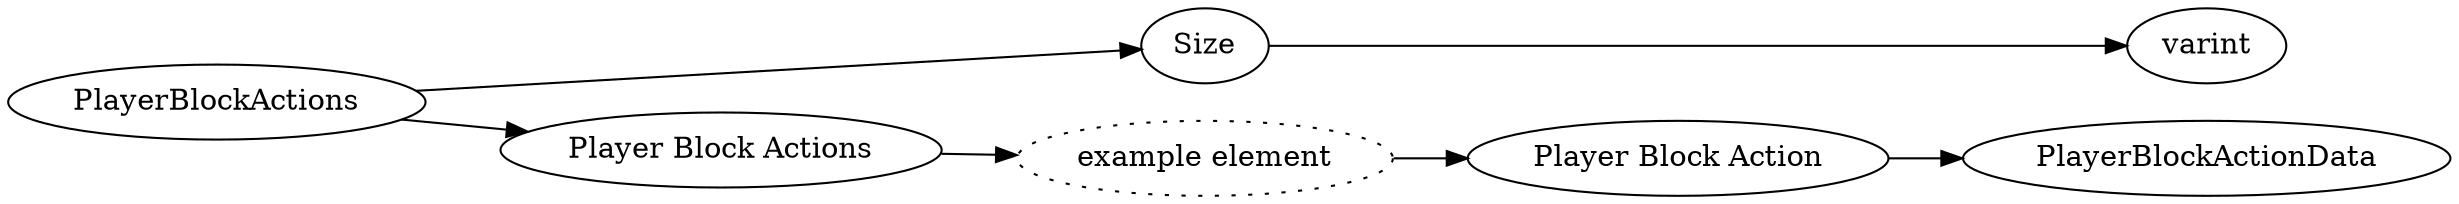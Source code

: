 digraph "PlayerBlockActions" {
rankdir = LR
127
127 -> 128
128 -> 129
127 -> 130
130 -> 131
131 -> 132
132 -> 164

127 [label="PlayerBlockActions",comment="name: \"PlayerBlockActions\", typeName: \"\", id: 127, branchId: 0, recurseId: -1, attributes: 0, notes: \"\""];
128 [label="Size",comment="name: \"Size\", typeName: \"\", id: 128, branchId: 0, recurseId: -1, attributes: 0, notes: \"\""];
129 [label="varint",comment="name: \"varint\", typeName: \"\", id: 129, branchId: 0, recurseId: -1, attributes: 512, notes: \"\""];
130 [label="Player Block Actions",comment="name: \"Player Block Actions\", typeName: \"\", id: 130, branchId: 0, recurseId: -1, attributes: 8, notes: \"\""];
131 [label="example element",style=dotted,comment="name: \"example element\", typeName: \"\", id: 131, branchId: 0, recurseId: -1, attributes: 16, notes: \"\""];
132 [label="Player Block Action",comment="name: \"Player Block Action\", typeName: \"PlayerBlockActionData\", id: 132, branchId: 0, recurseId: -1, attributes: 256, notes: \"\""];
164 [label="PlayerBlockActionData",comment="name: \"PlayerBlockActionData\", typeName: \"\", id: 164, branchId: 0, recurseId: -1, attributes: 512, notes: \"\""];
{ rank = max;129;164}

}
